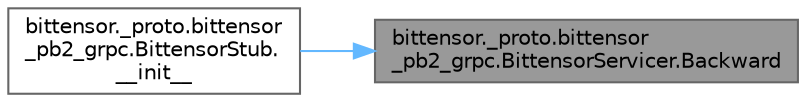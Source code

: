 digraph "bittensor._proto.bittensor_pb2_grpc.BittensorServicer.Backward"
{
 // LATEX_PDF_SIZE
  bgcolor="transparent";
  edge [fontname=Helvetica,fontsize=10,labelfontname=Helvetica,labelfontsize=10];
  node [fontname=Helvetica,fontsize=10,shape=box,height=0.2,width=0.4];
  rankdir="RL";
  Node1 [label="bittensor._proto.bittensor\l_pb2_grpc.BittensorServicer.Backward",height=0.2,width=0.4,color="gray40", fillcolor="grey60", style="filled", fontcolor="black",tooltip=" "];
  Node1 -> Node2 [dir="back",color="steelblue1",style="solid"];
  Node2 [label="bittensor._proto.bittensor\l_pb2_grpc.BittensorStub.\l__init__",height=0.2,width=0.4,color="grey40", fillcolor="white", style="filled",URL="$classbittensor_1_1__proto_1_1bittensor__pb2__grpc_1_1_bittensor_stub.html#a13767ccda8ea6061415bf9e589f135af",tooltip=" "];
}
